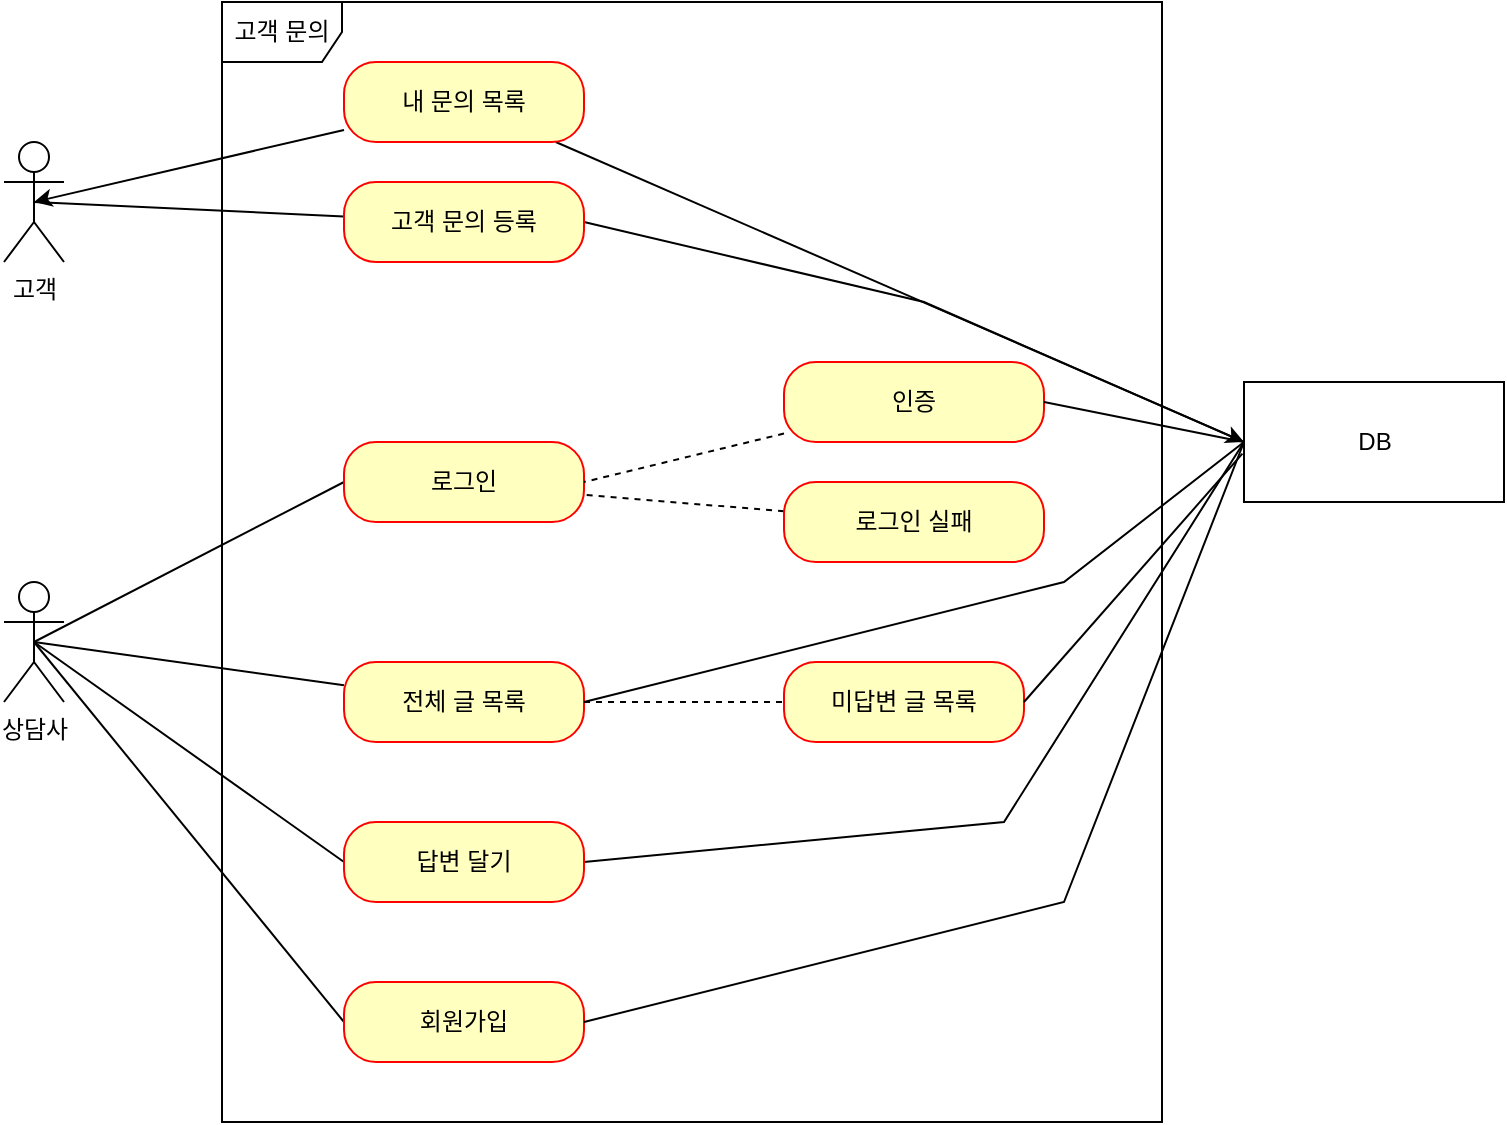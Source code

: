 <mxfile version="20.3.0" type="github">
  <diagram id="rF-ODt5VXvoeSUjKaoO6" name="페이지-1">
    <mxGraphModel dx="1350" dy="774" grid="1" gridSize="10" guides="1" tooltips="1" connect="1" arrows="1" fold="1" page="1" pageScale="1" pageWidth="827" pageHeight="1169" math="0" shadow="0">
      <root>
        <mxCell id="0" />
        <mxCell id="1" parent="0" />
        <mxCell id="dxFa5oTSMlV5Xu8Qm6Rm-1" value="고객" style="shape=umlActor;verticalLabelPosition=bottom;verticalAlign=top;html=1;" parent="1" vertex="1">
          <mxGeometry x="70" y="260" width="30" height="60" as="geometry" />
        </mxCell>
        <mxCell id="dxFa5oTSMlV5Xu8Qm6Rm-2" value="고객 문의" style="shape=umlFrame;whiteSpace=wrap;html=1;" parent="1" vertex="1">
          <mxGeometry x="179" y="190" width="470" height="560" as="geometry" />
        </mxCell>
        <mxCell id="dxFa5oTSMlV5Xu8Qm6Rm-4" value="상담사" style="shape=umlActor;verticalLabelPosition=bottom;verticalAlign=top;html=1;" parent="1" vertex="1">
          <mxGeometry x="70" y="480" width="30" height="60" as="geometry" />
        </mxCell>
        <mxCell id="dxFa5oTSMlV5Xu8Qm6Rm-17" style="edgeStyle=none;rounded=0;orthogonalLoop=1;jettySize=auto;html=1;endArrow=none;endFill=0;" parent="1" source="dxFa5oTSMlV5Xu8Qm6Rm-5" edge="1">
          <mxGeometry relative="1" as="geometry">
            <mxPoint x="85" y="290" as="targetPoint" />
          </mxGeometry>
        </mxCell>
        <mxCell id="5TmPcpbyKbSHmxEddl_H-8" style="edgeStyle=none;rounded=0;orthogonalLoop=1;jettySize=auto;html=1;entryX=0;entryY=0.5;entryDx=0;entryDy=0;endArrow=none;endFill=0;exitX=1;exitY=0.5;exitDx=0;exitDy=0;" parent="1" source="dxFa5oTSMlV5Xu8Qm6Rm-5" target="5TmPcpbyKbSHmxEddl_H-6" edge="1">
          <mxGeometry relative="1" as="geometry">
            <Array as="points">
              <mxPoint x="530" y="340" />
            </Array>
          </mxGeometry>
        </mxCell>
        <mxCell id="dxFa5oTSMlV5Xu8Qm6Rm-5" value="고객 문의 등록" style="rounded=1;whiteSpace=wrap;html=1;arcSize=40;fontColor=#000000;fillColor=#ffffc0;strokeColor=#ff0000;" parent="1" vertex="1">
          <mxGeometry x="240" y="280" width="120" height="40" as="geometry" />
        </mxCell>
        <mxCell id="dxFa5oTSMlV5Xu8Qm6Rm-13" style="rounded=0;orthogonalLoop=1;jettySize=auto;html=1;entryX=0.5;entryY=0.5;entryDx=0;entryDy=0;entryPerimeter=0;endArrow=none;endFill=0;exitX=0;exitY=0.5;exitDx=0;exitDy=0;" parent="1" source="dxFa5oTSMlV5Xu8Qm6Rm-7" target="dxFa5oTSMlV5Xu8Qm6Rm-4" edge="1">
          <mxGeometry relative="1" as="geometry" />
        </mxCell>
        <mxCell id="dxFa5oTSMlV5Xu8Qm6Rm-7" value="로그인" style="rounded=1;whiteSpace=wrap;html=1;arcSize=40;fontColor=#000000;fillColor=#ffffc0;strokeColor=#ff0000;" parent="1" vertex="1">
          <mxGeometry x="240" y="410" width="120" height="40" as="geometry" />
        </mxCell>
        <mxCell id="dxFa5oTSMlV5Xu8Qm6Rm-15" style="edgeStyle=none;rounded=0;orthogonalLoop=1;jettySize=auto;html=1;endArrow=none;endFill=0;entryX=0.5;entryY=0.5;entryDx=0;entryDy=0;entryPerimeter=0;exitX=0;exitY=0.5;exitDx=0;exitDy=0;" parent="1" source="dxFa5oTSMlV5Xu8Qm6Rm-9" target="dxFa5oTSMlV5Xu8Qm6Rm-4" edge="1">
          <mxGeometry relative="1" as="geometry">
            <mxPoint x="90" y="510" as="targetPoint" />
          </mxGeometry>
        </mxCell>
        <mxCell id="dxFa5oTSMlV5Xu8Qm6Rm-9" value="회원가입" style="rounded=1;whiteSpace=wrap;html=1;arcSize=40;fontColor=#000000;fillColor=#ffffc0;strokeColor=#ff0000;" parent="1" vertex="1">
          <mxGeometry x="240" y="680" width="120" height="40" as="geometry" />
        </mxCell>
        <mxCell id="5TmPcpbyKbSHmxEddl_H-2" style="edgeStyle=none;rounded=0;orthogonalLoop=1;jettySize=auto;html=1;entryX=0;entryY=0.5;entryDx=0;entryDy=0;dashed=1;endArrow=none;endFill=0;" parent="1" source="dxFa5oTSMlV5Xu8Qm6Rm-11" target="dxFa5oTSMlV5Xu8Qm6Rm-12" edge="1">
          <mxGeometry relative="1" as="geometry" />
        </mxCell>
        <mxCell id="5TmPcpbyKbSHmxEddl_H-5" style="edgeStyle=none;rounded=0;orthogonalLoop=1;jettySize=auto;html=1;entryX=0.5;entryY=0.5;entryDx=0;entryDy=0;entryPerimeter=0;endArrow=none;endFill=0;" parent="1" source="dxFa5oTSMlV5Xu8Qm6Rm-11" target="dxFa5oTSMlV5Xu8Qm6Rm-4" edge="1">
          <mxGeometry relative="1" as="geometry" />
        </mxCell>
        <mxCell id="dxFa5oTSMlV5Xu8Qm6Rm-11" value="전체 글 목록" style="rounded=1;whiteSpace=wrap;html=1;arcSize=40;fontColor=#000000;fillColor=#ffffc0;strokeColor=#ff0000;" parent="1" vertex="1">
          <mxGeometry x="240" y="520" width="120" height="40" as="geometry" />
        </mxCell>
        <mxCell id="dxFa5oTSMlV5Xu8Qm6Rm-12" value="미답변 글 목록" style="rounded=1;whiteSpace=wrap;html=1;arcSize=40;fontColor=#000000;fillColor=#ffffc0;strokeColor=#ff0000;" parent="1" vertex="1">
          <mxGeometry x="460" y="520" width="120" height="40" as="geometry" />
        </mxCell>
        <mxCell id="5TmPcpbyKbSHmxEddl_H-1" style="rounded=0;orthogonalLoop=1;jettySize=auto;html=1;entryX=1;entryY=0.5;entryDx=0;entryDy=0;dashed=1;endArrow=none;endFill=0;" parent="1" source="dxFa5oTSMlV5Xu8Qm6Rm-18" target="dxFa5oTSMlV5Xu8Qm6Rm-7" edge="1">
          <mxGeometry relative="1" as="geometry">
            <mxPoint x="360" y="415" as="targetPoint" />
          </mxGeometry>
        </mxCell>
        <mxCell id="dxFa5oTSMlV5Xu8Qm6Rm-18" value="인증" style="rounded=1;whiteSpace=wrap;html=1;arcSize=40;fontColor=#000000;fillColor=#ffffc0;strokeColor=#ff0000;" parent="1" vertex="1">
          <mxGeometry x="460" y="370" width="130" height="40" as="geometry" />
        </mxCell>
        <mxCell id="5TmPcpbyKbSHmxEddl_H-4" style="edgeStyle=none;rounded=0;orthogonalLoop=1;jettySize=auto;html=1;entryX=0.987;entryY=0.657;entryDx=0;entryDy=0;entryPerimeter=0;dashed=1;endArrow=none;endFill=0;" parent="1" source="5TmPcpbyKbSHmxEddl_H-3" target="dxFa5oTSMlV5Xu8Qm6Rm-7" edge="1">
          <mxGeometry relative="1" as="geometry" />
        </mxCell>
        <mxCell id="5TmPcpbyKbSHmxEddl_H-3" value="로그인 실패" style="rounded=1;whiteSpace=wrap;html=1;arcSize=40;fontColor=#000000;fillColor=#ffffc0;strokeColor=#ff0000;" parent="1" vertex="1">
          <mxGeometry x="460" y="430" width="130" height="40" as="geometry" />
        </mxCell>
        <mxCell id="5TmPcpbyKbSHmxEddl_H-11" style="edgeStyle=none;rounded=0;orthogonalLoop=1;jettySize=auto;html=1;entryX=1;entryY=0.5;entryDx=0;entryDy=0;endArrow=none;endFill=0;exitX=0;exitY=0.5;exitDx=0;exitDy=0;" parent="1" source="5TmPcpbyKbSHmxEddl_H-6" target="dxFa5oTSMlV5Xu8Qm6Rm-18" edge="1">
          <mxGeometry relative="1" as="geometry" />
        </mxCell>
        <mxCell id="5TmPcpbyKbSHmxEddl_H-12" style="edgeStyle=none;rounded=0;orthogonalLoop=1;jettySize=auto;html=1;entryX=1;entryY=0.5;entryDx=0;entryDy=0;endArrow=none;endFill=0;exitX=-0.006;exitY=0.597;exitDx=0;exitDy=0;exitPerimeter=0;" parent="1" source="5TmPcpbyKbSHmxEddl_H-6" target="dxFa5oTSMlV5Xu8Qm6Rm-12" edge="1">
          <mxGeometry relative="1" as="geometry" />
        </mxCell>
        <mxCell id="5TmPcpbyKbSHmxEddl_H-13" style="edgeStyle=none;rounded=0;orthogonalLoop=1;jettySize=auto;html=1;endArrow=none;endFill=0;exitX=0;exitY=0.5;exitDx=0;exitDy=0;" parent="1" source="5TmPcpbyKbSHmxEddl_H-6" edge="1">
          <mxGeometry relative="1" as="geometry">
            <mxPoint x="360" y="540" as="targetPoint" />
            <Array as="points">
              <mxPoint x="600" y="480" />
            </Array>
          </mxGeometry>
        </mxCell>
        <mxCell id="5TmPcpbyKbSHmxEddl_H-14" style="edgeStyle=none;rounded=0;orthogonalLoop=1;jettySize=auto;html=1;endArrow=none;endFill=0;entryX=1;entryY=0.5;entryDx=0;entryDy=0;exitX=0;exitY=0.5;exitDx=0;exitDy=0;" parent="1" source="5TmPcpbyKbSHmxEddl_H-6" target="5TmPcpbyKbSHmxEddl_H-10" edge="1">
          <mxGeometry relative="1" as="geometry">
            <Array as="points">
              <mxPoint x="570" y="600" />
            </Array>
          </mxGeometry>
        </mxCell>
        <mxCell id="5TmPcpbyKbSHmxEddl_H-16" style="edgeStyle=none;rounded=0;orthogonalLoop=1;jettySize=auto;html=1;endArrow=none;endFill=0;entryX=1;entryY=0.5;entryDx=0;entryDy=0;exitX=0;exitY=0.5;exitDx=0;exitDy=0;" parent="1" source="5TmPcpbyKbSHmxEddl_H-6" target="dxFa5oTSMlV5Xu8Qm6Rm-9" edge="1">
          <mxGeometry relative="1" as="geometry">
            <mxPoint x="700" y="640" as="targetPoint" />
            <Array as="points">
              <mxPoint x="600" y="640" />
            </Array>
          </mxGeometry>
        </mxCell>
        <mxCell id="5TmPcpbyKbSHmxEddl_H-6" value="DB" style="html=1;dropTarget=0;" parent="1" vertex="1">
          <mxGeometry x="690" y="380" width="130" height="60" as="geometry" />
        </mxCell>
        <mxCell id="5TmPcpbyKbSHmxEddl_H-15" style="edgeStyle=none;rounded=0;orthogonalLoop=1;jettySize=auto;html=1;entryX=0.5;entryY=0.5;entryDx=0;entryDy=0;entryPerimeter=0;endArrow=none;endFill=0;exitX=0;exitY=0.5;exitDx=0;exitDy=0;" parent="1" source="5TmPcpbyKbSHmxEddl_H-10" target="dxFa5oTSMlV5Xu8Qm6Rm-4" edge="1">
          <mxGeometry relative="1" as="geometry" />
        </mxCell>
        <mxCell id="5TmPcpbyKbSHmxEddl_H-10" value="답변 달기" style="rounded=1;whiteSpace=wrap;html=1;arcSize=40;fontColor=#000000;fillColor=#ffffc0;strokeColor=#ff0000;" parent="1" vertex="1">
          <mxGeometry x="240" y="600" width="120" height="40" as="geometry" />
        </mxCell>
        <mxCell id="vR4fve9SXFcQHBGHElf6-3" style="rounded=0;orthogonalLoop=1;jettySize=auto;html=1;entryX=0.5;entryY=0.5;entryDx=0;entryDy=0;entryPerimeter=0;" edge="1" parent="1" source="vR4fve9SXFcQHBGHElf6-2" target="dxFa5oTSMlV5Xu8Qm6Rm-1">
          <mxGeometry relative="1" as="geometry" />
        </mxCell>
        <mxCell id="vR4fve9SXFcQHBGHElf6-4" style="edgeStyle=none;rounded=0;orthogonalLoop=1;jettySize=auto;html=1;entryX=0;entryY=0.5;entryDx=0;entryDy=0;" edge="1" parent="1" source="vR4fve9SXFcQHBGHElf6-2" target="5TmPcpbyKbSHmxEddl_H-6">
          <mxGeometry relative="1" as="geometry" />
        </mxCell>
        <mxCell id="vR4fve9SXFcQHBGHElf6-2" value="내 문의 목록" style="rounded=1;whiteSpace=wrap;html=1;arcSize=40;fontColor=#000000;fillColor=#ffffc0;strokeColor=#ff0000;" vertex="1" parent="1">
          <mxGeometry x="240" y="220" width="120" height="40" as="geometry" />
        </mxCell>
      </root>
    </mxGraphModel>
  </diagram>
</mxfile>
